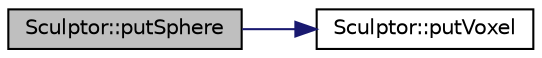 digraph "Sculptor::putSphere"
{
 // LATEX_PDF_SIZE
  edge [fontname="Helvetica",fontsize="10",labelfontname="Helvetica",labelfontsize="10"];
  node [fontname="Helvetica",fontsize="10",shape=record];
  rankdir="LR";
  Node1 [label="Sculptor::putSphere",height=0.2,width=0.4,color="black", fillcolor="grey75", style="filled", fontcolor="black",tooltip="Função membro putSphere."];
  Node1 -> Node2 [color="midnightblue",fontsize="10",style="solid",fontname="Helvetica"];
  Node2 [label="Sculptor::putVoxel",height=0.2,width=0.4,color="black", fillcolor="white", style="filled",URL="$classSculptor.html#a4bdea3048b419d58e93074060eaa7b52",tooltip="Função membro putVoxel."];
}
